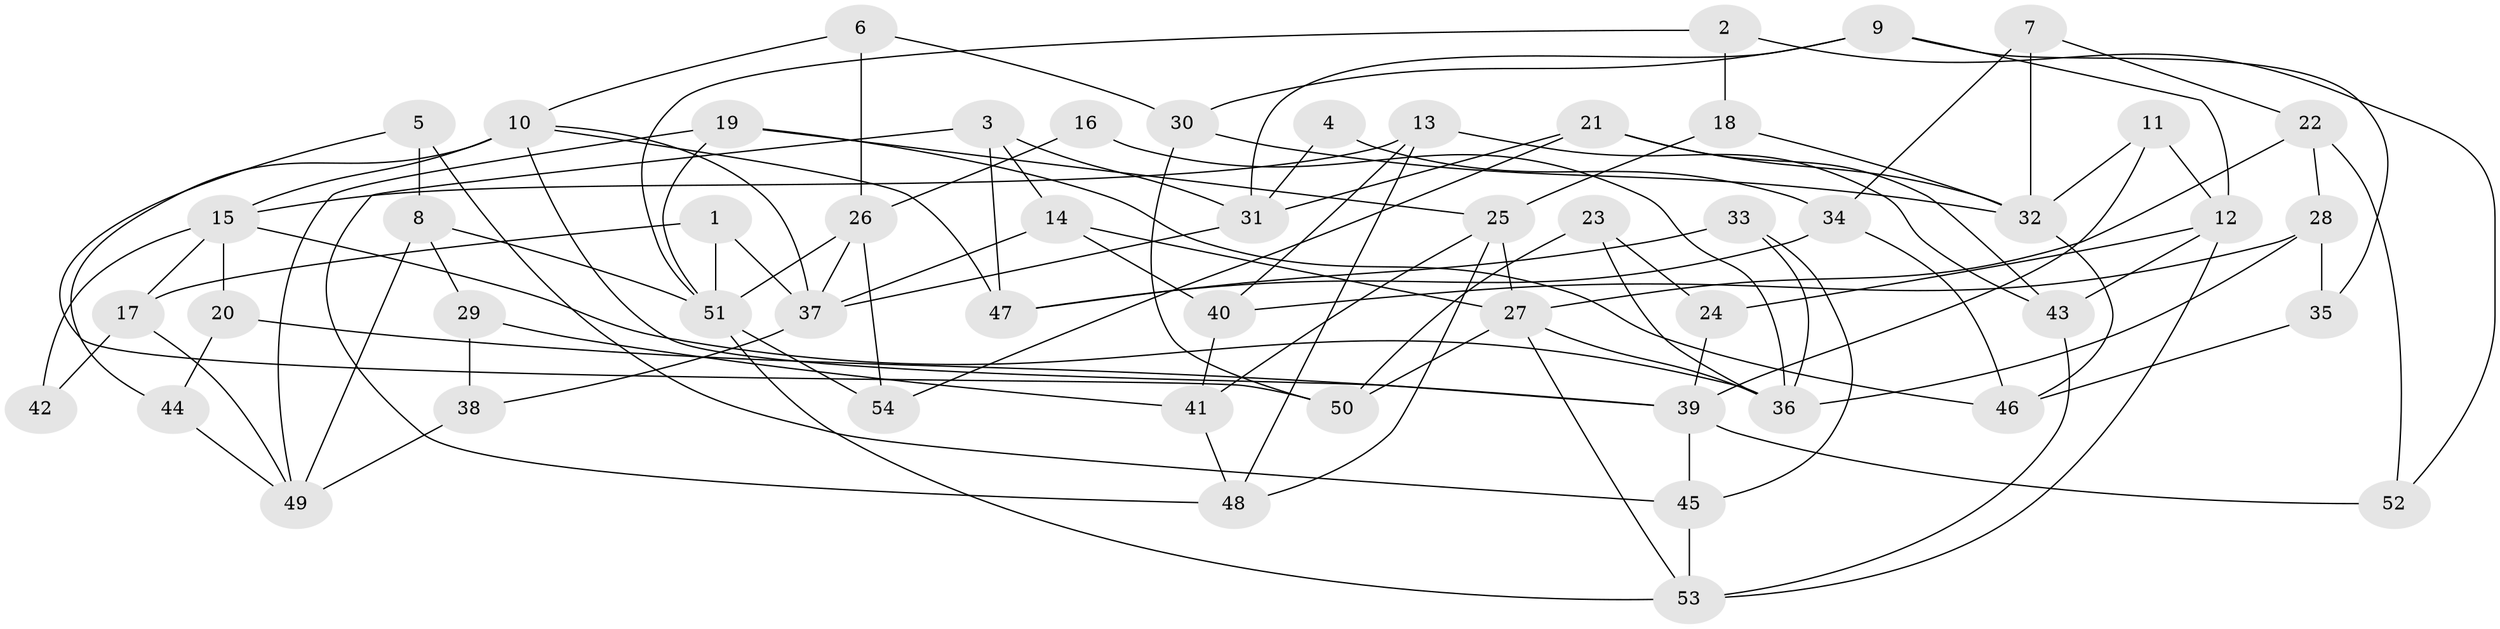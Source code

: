 // coarse degree distribution, {4: 0.30303030303030304, 6: 0.18181818181818182, 2: 0.09090909090909091, 5: 0.15151515151515152, 3: 0.09090909090909091, 10: 0.030303030303030304, 8: 0.030303030303030304, 9: 0.09090909090909091, 7: 0.030303030303030304}
// Generated by graph-tools (version 1.1) at 2025/42/03/06/25 10:42:02]
// undirected, 54 vertices, 108 edges
graph export_dot {
graph [start="1"]
  node [color=gray90,style=filled];
  1;
  2;
  3;
  4;
  5;
  6;
  7;
  8;
  9;
  10;
  11;
  12;
  13;
  14;
  15;
  16;
  17;
  18;
  19;
  20;
  21;
  22;
  23;
  24;
  25;
  26;
  27;
  28;
  29;
  30;
  31;
  32;
  33;
  34;
  35;
  36;
  37;
  38;
  39;
  40;
  41;
  42;
  43;
  44;
  45;
  46;
  47;
  48;
  49;
  50;
  51;
  52;
  53;
  54;
  1 -- 51;
  1 -- 37;
  1 -- 17;
  2 -- 18;
  2 -- 51;
  2 -- 52;
  3 -- 47;
  3 -- 14;
  3 -- 31;
  3 -- 48;
  4 -- 31;
  4 -- 34;
  5 -- 45;
  5 -- 50;
  5 -- 8;
  6 -- 26;
  6 -- 10;
  6 -- 30;
  7 -- 34;
  7 -- 22;
  7 -- 32;
  8 -- 51;
  8 -- 29;
  8 -- 49;
  9 -- 31;
  9 -- 12;
  9 -- 30;
  9 -- 35;
  10 -- 15;
  10 -- 39;
  10 -- 37;
  10 -- 44;
  10 -- 47;
  11 -- 12;
  11 -- 32;
  11 -- 39;
  12 -- 24;
  12 -- 43;
  12 -- 53;
  13 -- 48;
  13 -- 40;
  13 -- 15;
  13 -- 43;
  14 -- 27;
  14 -- 40;
  14 -- 37;
  15 -- 17;
  15 -- 20;
  15 -- 36;
  15 -- 42;
  16 -- 26;
  16 -- 36;
  17 -- 49;
  17 -- 42;
  18 -- 32;
  18 -- 25;
  19 -- 25;
  19 -- 51;
  19 -- 46;
  19 -- 49;
  20 -- 44;
  20 -- 39;
  21 -- 32;
  21 -- 31;
  21 -- 43;
  21 -- 54;
  22 -- 27;
  22 -- 52;
  22 -- 28;
  23 -- 50;
  23 -- 36;
  23 -- 24;
  24 -- 39;
  25 -- 27;
  25 -- 48;
  25 -- 41;
  26 -- 54;
  26 -- 37;
  26 -- 51;
  27 -- 36;
  27 -- 53;
  27 -- 50;
  28 -- 35;
  28 -- 36;
  28 -- 40;
  29 -- 38;
  29 -- 41;
  30 -- 32;
  30 -- 50;
  31 -- 37;
  32 -- 46;
  33 -- 36;
  33 -- 45;
  33 -- 47;
  34 -- 46;
  34 -- 47;
  35 -- 46;
  37 -- 38;
  38 -- 49;
  39 -- 45;
  39 -- 52;
  40 -- 41;
  41 -- 48;
  43 -- 53;
  44 -- 49;
  45 -- 53;
  51 -- 53;
  51 -- 54;
}
